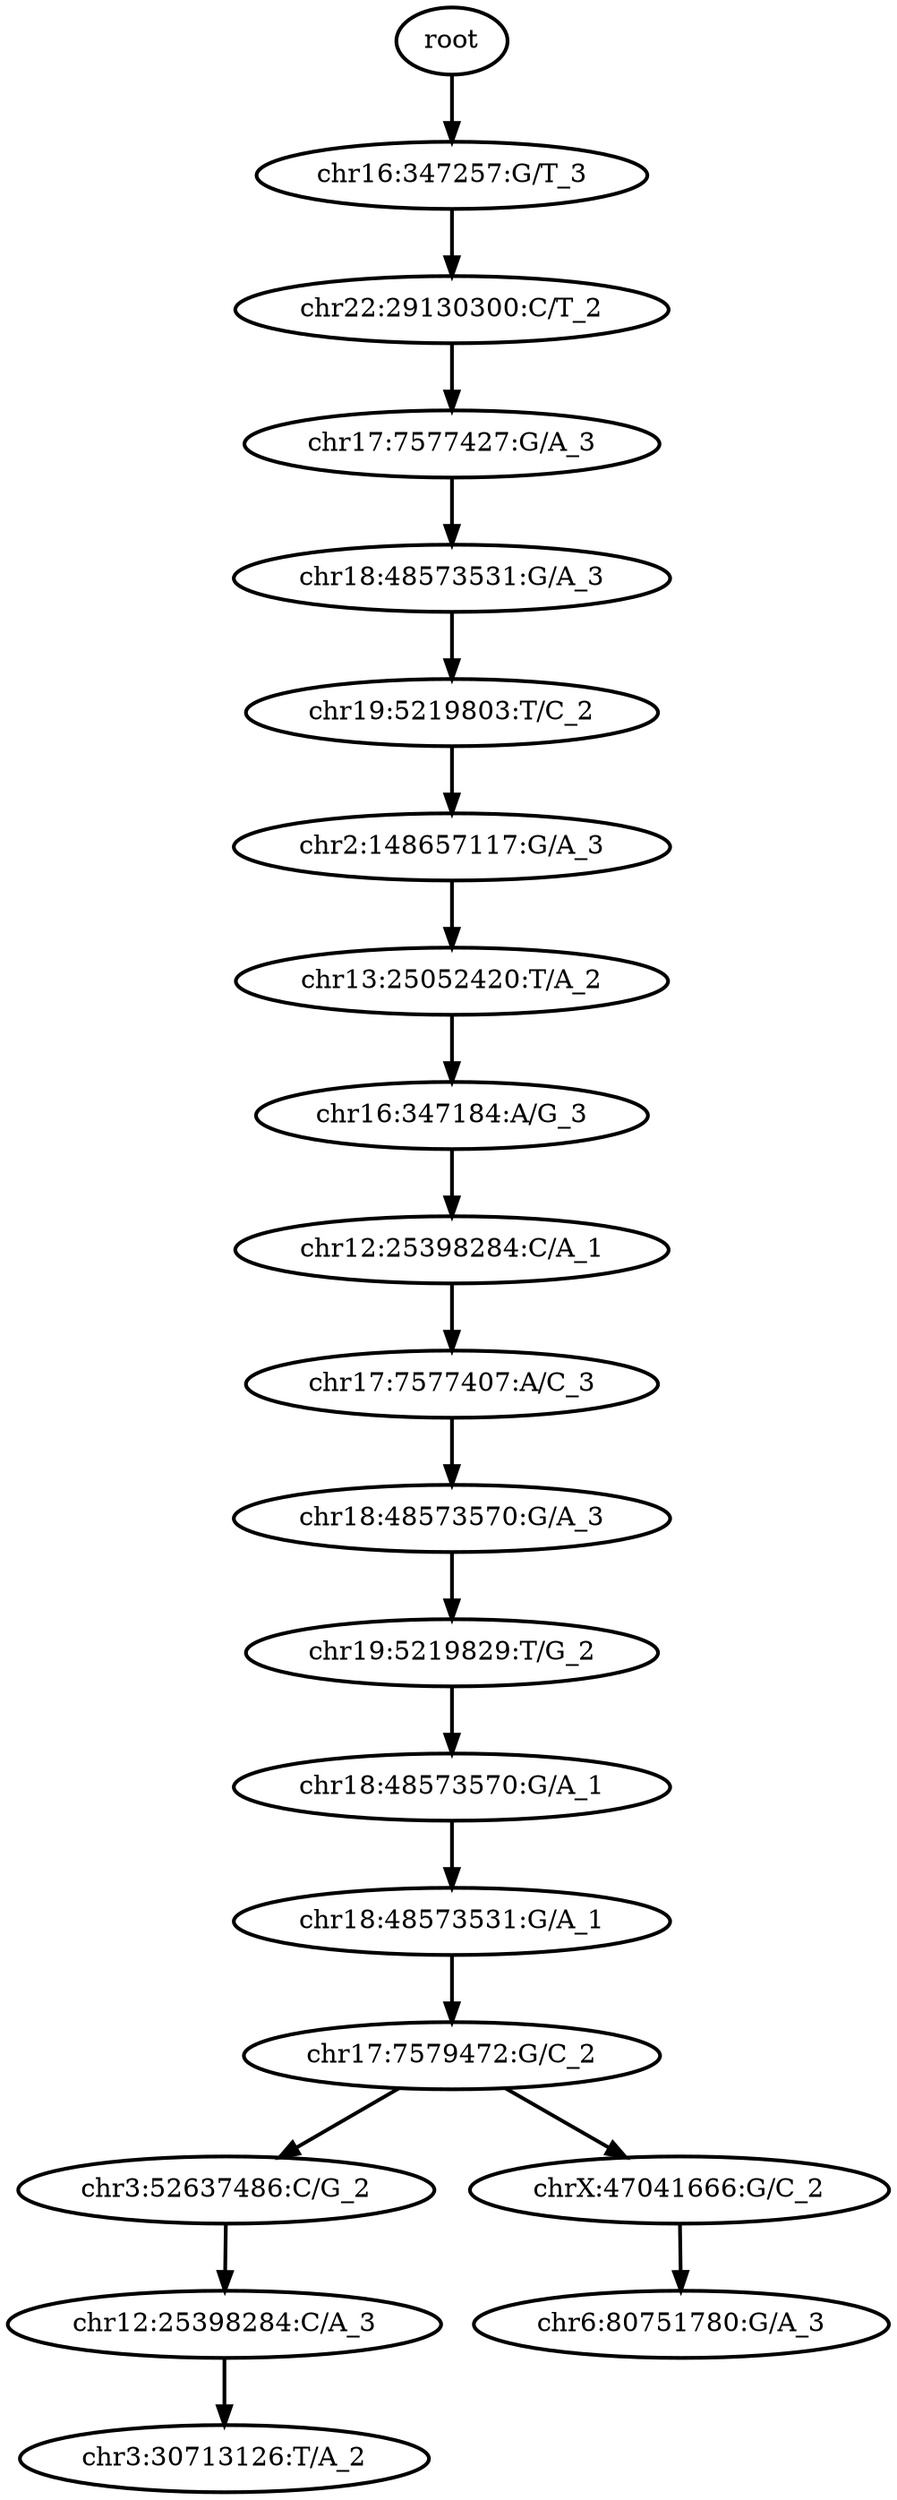 digraph N {
	overlap="false"
	rankdir="TB"
	0 [label="root", style="bold"];
	1 [label="chr16:347257:G/T_3", style="bold"];
	2 [label="chr22:29130300:C/T_2", style="bold"];
	3 [label="chr17:7577427:G/A_3", style="bold"];
	4 [label="chr18:48573531:G/A_3", style="bold"];
	5 [label="chr19:5219803:T/C_2", style="bold"];
	6 [label="chr2:148657117:G/A_3", style="bold"];
	7 [label="chr13:25052420:T/A_2", style="bold"];
	8 [label="chr16:347184:A/G_3", style="bold"];
	9 [label="chr12:25398284:C/A_1", style="bold"];
	10 [label="chr17:7577407:A/C_3", style="bold"];
	11 [label="chr18:48573570:G/A_3", style="bold"];
	12 [label="chr19:5219829:T/G_2", style="bold"];
	13 [label="chr18:48573570:G/A_1", style="bold"];
	14 [label="chr18:48573531:G/A_1", style="bold"];
	15 [label="chr17:7579472:G/C_2", style="bold"];
	16 [label="chr3:52637486:C/G_2", style="bold"];
	17 [label="chr12:25398284:C/A_3", style="bold"];
	18 [label="chr3:30713126:T/A_2", style="bold"];
	19 [label="chrX:47041666:G/C_2", style="bold"];
	20 [label="chr6:80751780:G/A_3", style="bold"];
	0 -> 1 [style="bold"];
	1 -> 2 [style="bold"];
	2 -> 3 [style="bold"];
	3 -> 4 [style="bold"];
	4 -> 5 [style="bold"];
	5 -> 6 [style="bold"];
	6 -> 7 [style="bold"];
	7 -> 8 [style="bold"];
	8 -> 9 [style="bold"];
	9 -> 10 [style="bold"];
	10 -> 11 [style="bold"];
	11 -> 12 [style="bold"];
	12 -> 13 [style="bold"];
	13 -> 14 [style="bold"];
	14 -> 15 [style="bold"];
	15 -> 16 [style="bold"];
	15 -> 19 [style="bold"];
	16 -> 17 [style="bold"];
	17 -> 18 [style="bold"];
	19 -> 20 [style="bold"];
}